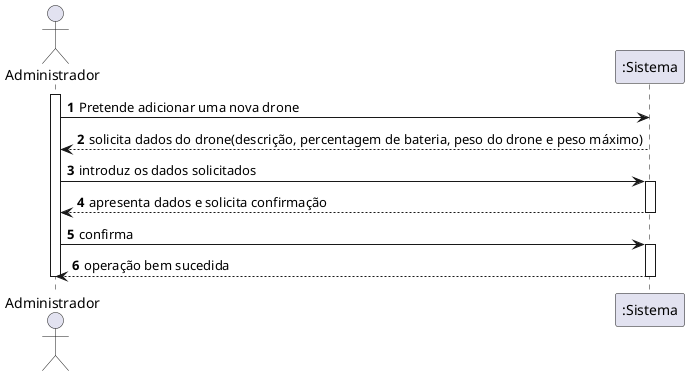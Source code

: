 @startuml
autonumber
actor "Administrador" as UNR

activate UNR
UNR -> ":Sistema" : Pretende adicionar uma nova drone
":Sistema" --> UNR : solicita dados do drone(descrição, percentagem de bateria, peso do drone e peso máximo)
deactivate ":Sistema"


UNR -> ":Sistema" : introduz os dados solicitados
activate ":Sistema"
":Sistema" --> UNR : apresenta dados e solicita confirmação
deactivate ":Sistema"

UNR -> ":Sistema" : confirma
activate ":Sistema"
":Sistema" --> UNR : operação bem sucedida
deactivate ":Sistema"

deactivate UNR
@enduml
